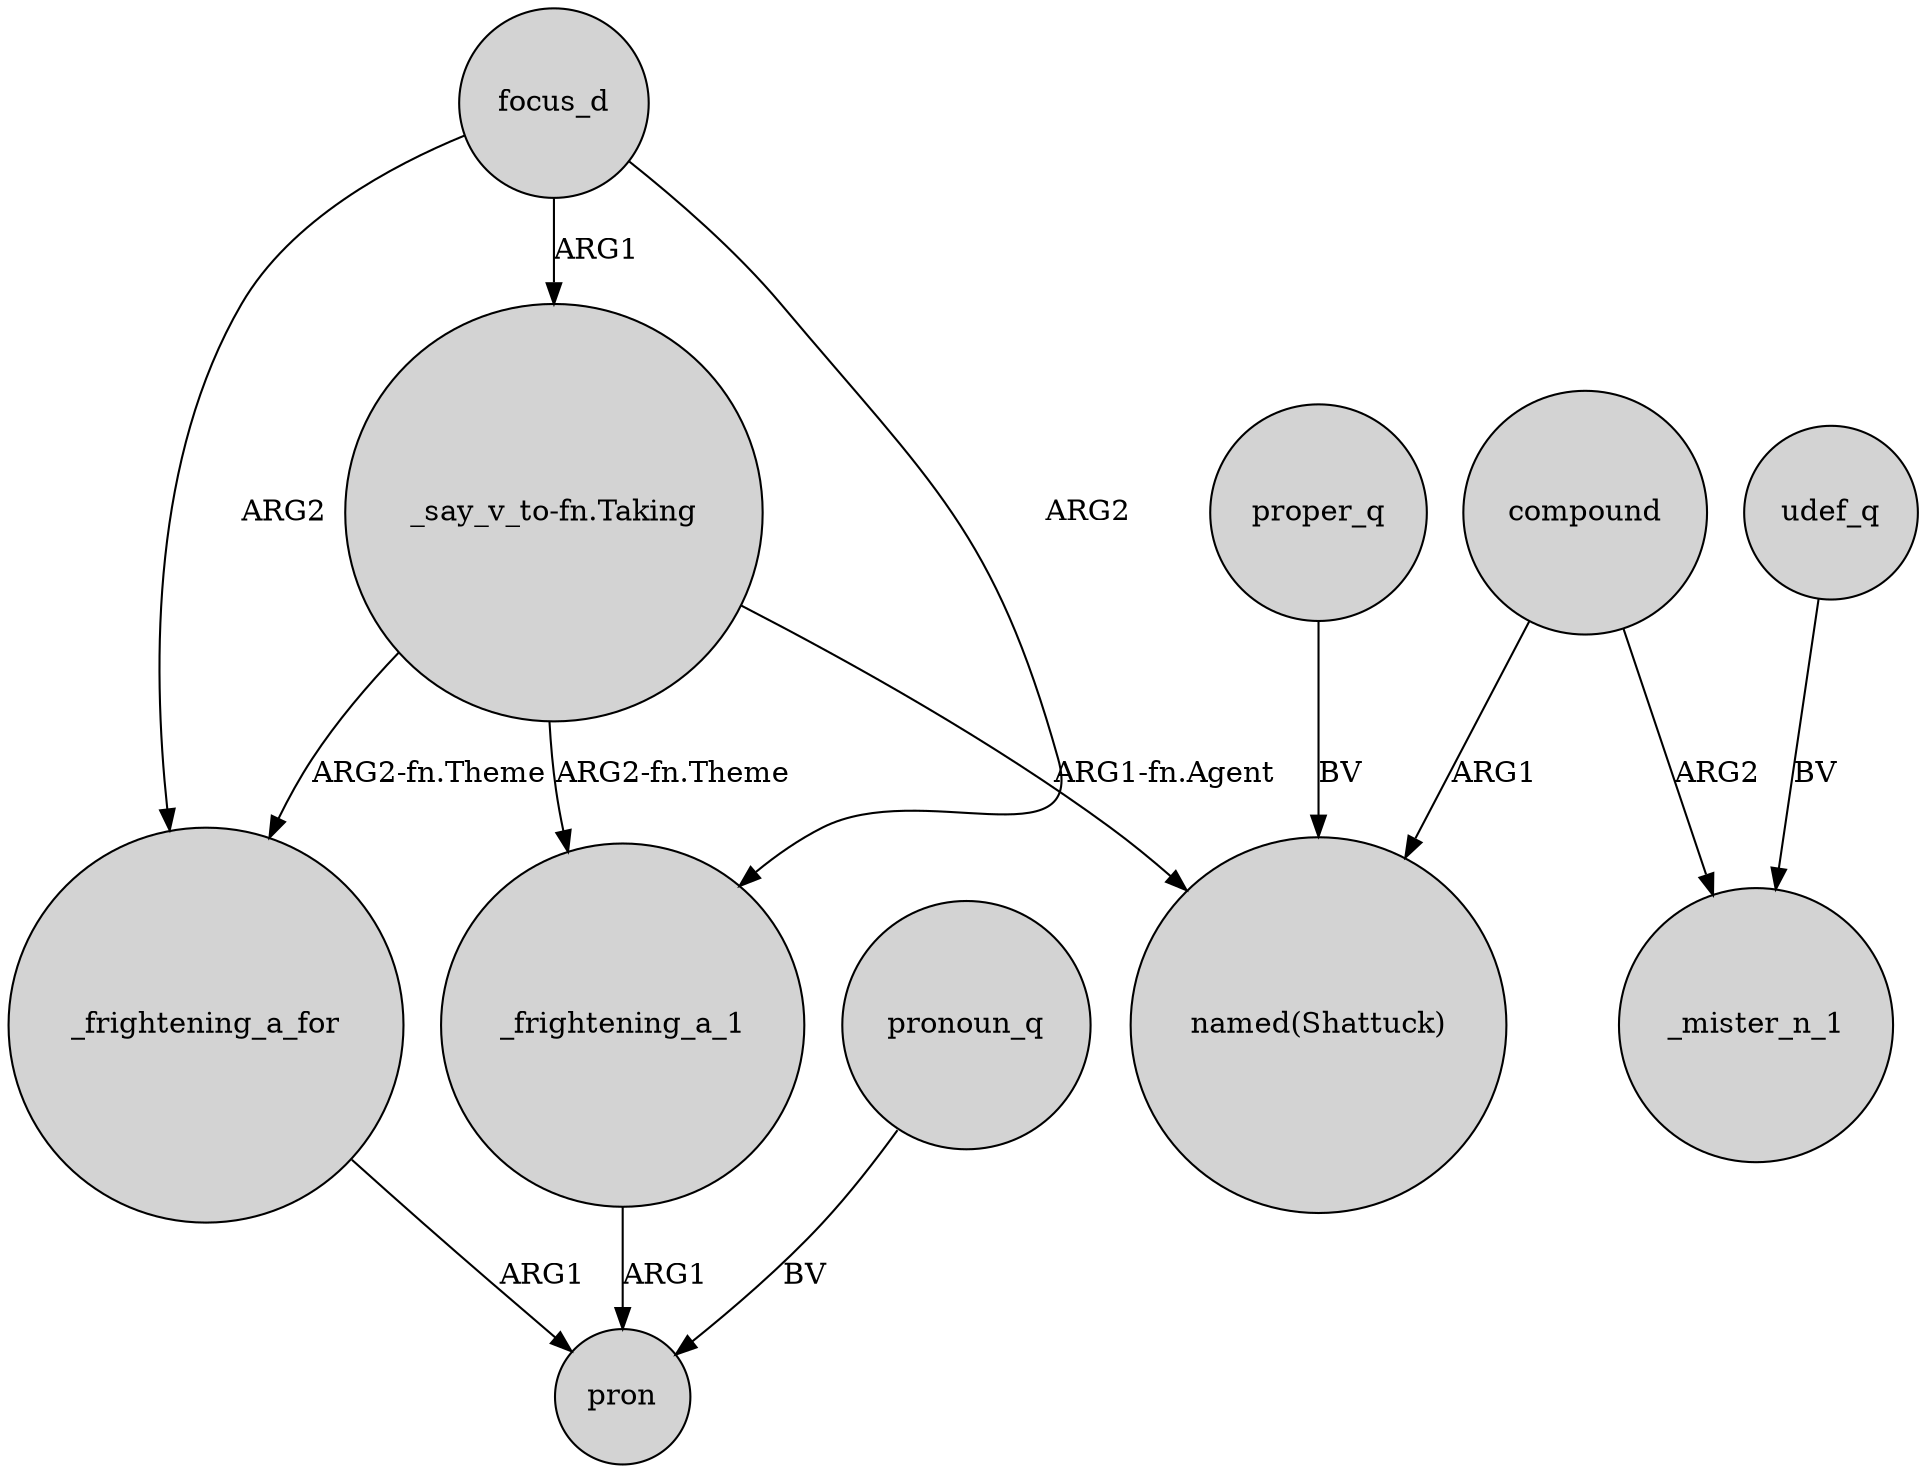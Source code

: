 digraph {
	node [shape=circle style=filled]
	"_say_v_to-fn.Taking" -> _frightening_a_for [label="ARG2-fn.Theme"]
	compound -> "named(Shattuck)" [label=ARG1]
	compound -> _mister_n_1 [label=ARG2]
	focus_d -> _frightening_a_1 [label=ARG2]
	_frightening_a_1 -> pron [label=ARG1]
	udef_q -> _mister_n_1 [label=BV]
	"_say_v_to-fn.Taking" -> "named(Shattuck)" [label="ARG1-fn.Agent"]
	focus_d -> "_say_v_to-fn.Taking" [label=ARG1]
	_frightening_a_for -> pron [label=ARG1]
	"_say_v_to-fn.Taking" -> _frightening_a_1 [label="ARG2-fn.Theme"]
	pronoun_q -> pron [label=BV]
	proper_q -> "named(Shattuck)" [label=BV]
	focus_d -> _frightening_a_for [label=ARG2]
}
